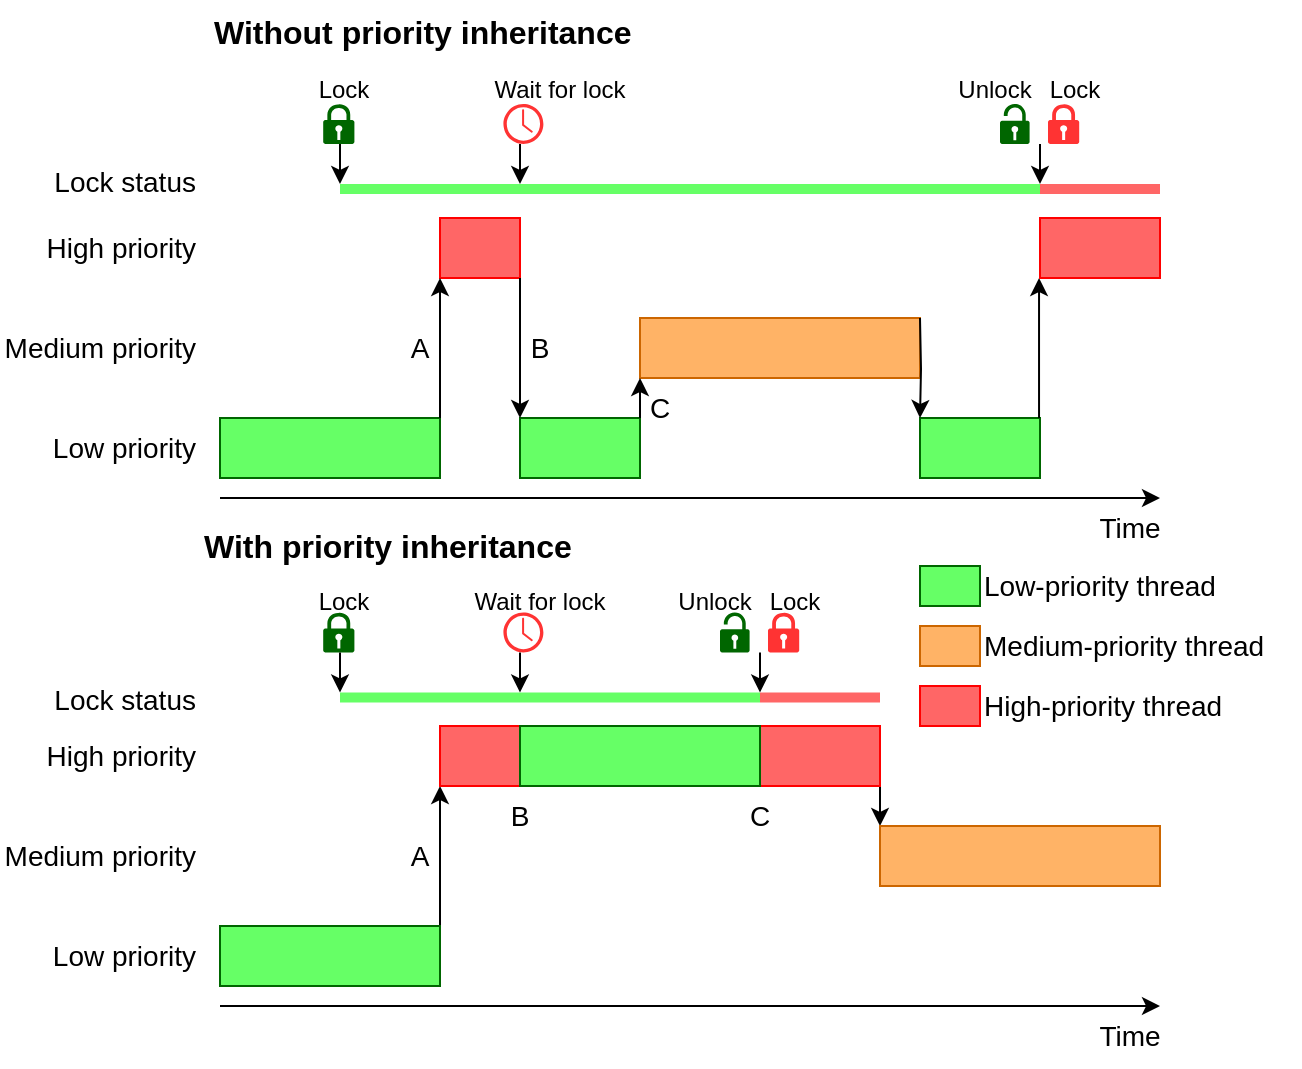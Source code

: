 <mxfile version="17.5.0" type="embed"><diagram id="6glN99sxG0zyssX_jtvt" name="Page-1"><mxGraphModel dx="970" dy="662" grid="1" gridSize="10" guides="1" tooltips="1" connect="1" arrows="1" fold="1" page="1" pageScale="1" pageWidth="850" pageHeight="1100" math="0" shadow="0"><root><mxCell id="0"/><mxCell id="1" parent="0"/><mxCell id="19" value="" style="endArrow=classic;html=1;rounded=0;entryX=1;entryY=0;entryDx=0;entryDy=0;" parent="1" target="33" edge="1"><mxGeometry width="50" height="50" relative="1" as="geometry"><mxPoint x="210" y="680" as="sourcePoint"/><mxPoint x="560" y="680" as="targetPoint"/></mxGeometry></mxCell><mxCell id="20" style="edgeStyle=orthogonalEdgeStyle;rounded=0;orthogonalLoop=1;jettySize=auto;html=1;exitX=1;exitY=0;exitDx=0;exitDy=0;entryX=0;entryY=1;entryDx=0;entryDy=0;" parent="1" source="21" target="23" edge="1"><mxGeometry relative="1" as="geometry"/></mxCell><mxCell id="21" value="" style="rounded=0;whiteSpace=wrap;html=1;fillColor=#66FF66;strokeColor=#006600;" parent="1" vertex="1"><mxGeometry x="210" y="640" width="110" height="30" as="geometry"/></mxCell><mxCell id="23" value="" style="rounded=0;whiteSpace=wrap;html=1;fillColor=#FF6666;strokeColor=#FF0000;" parent="1" vertex="1"><mxGeometry x="320" y="540" width="40" height="30" as="geometry"/></mxCell><mxCell id="30" value="A" style="text;html=1;strokeColor=none;fillColor=none;align=center;verticalAlign=middle;whiteSpace=wrap;rounded=0;fontSize=14;" parent="1" vertex="1"><mxGeometry x="300" y="590" width="20" height="30" as="geometry"/></mxCell><mxCell id="31" value="B" style="text;html=1;strokeColor=none;fillColor=none;align=center;verticalAlign=middle;whiteSpace=wrap;rounded=0;fontSize=14;" parent="1" vertex="1"><mxGeometry x="350" y="570" width="20" height="30" as="geometry"/></mxCell><mxCell id="33" value="Time" style="text;html=1;strokeColor=none;fillColor=none;align=center;verticalAlign=middle;whiteSpace=wrap;rounded=0;fontSize=14;" parent="1" vertex="1"><mxGeometry x="650" y="680" width="30" height="30" as="geometry"/></mxCell><mxCell id="35" value="&lt;div style=&quot;font-size: 16px;&quot; align=&quot;left&quot;&gt;&lt;font style=&quot;font-size: 16px;&quot;&gt;&lt;b style=&quot;font-size: 16px;&quot;&gt;With priority inheritance&lt;/b&gt;&lt;/font&gt;&lt;/div&gt;" style="text;html=1;strokeColor=none;fillColor=none;align=left;verticalAlign=middle;whiteSpace=wrap;rounded=0;fontSize=16;" parent="1" vertex="1"><mxGeometry x="200" y="435" width="210" height="30" as="geometry"/></mxCell><mxCell id="37" value="Low priority" style="text;html=1;strokeColor=none;fillColor=none;align=right;verticalAlign=middle;whiteSpace=wrap;rounded=0;fontSize=14;" parent="1" vertex="1"><mxGeometry x="110" y="640" width="90" height="30" as="geometry"/></mxCell><mxCell id="38" value="Medium priority" style="text;html=1;strokeColor=none;fillColor=none;align=right;verticalAlign=middle;whiteSpace=wrap;rounded=0;fontSize=14;" parent="1" vertex="1"><mxGeometry x="100" y="590" width="100" height="30" as="geometry"/></mxCell><mxCell id="39" value="High priority" style="text;html=1;strokeColor=none;fillColor=none;align=right;verticalAlign=middle;whiteSpace=wrap;rounded=0;fontSize=14;" parent="1" vertex="1"><mxGeometry x="120" y="540" width="80" height="30" as="geometry"/></mxCell><mxCell id="48" value="C" style="text;html=1;strokeColor=none;fillColor=none;align=center;verticalAlign=middle;whiteSpace=wrap;rounded=0;fontSize=14;" parent="1" vertex="1"><mxGeometry x="470" y="570" width="20" height="30" as="geometry"/></mxCell><mxCell id="55" value="" style="group" parent="1" vertex="1" connectable="0"><mxGeometry x="560" y="460" width="190" height="80" as="geometry"/></mxCell><mxCell id="40" value="" style="rounded=0;whiteSpace=wrap;html=1;fillColor=#66FF66;strokeColor=#006600;" parent="55" vertex="1"><mxGeometry width="30" height="20" as="geometry"/></mxCell><mxCell id="41" value="" style="rounded=0;whiteSpace=wrap;html=1;fillColor=#FF6666;strokeColor=#FF0000;" parent="55" vertex="1"><mxGeometry y="60" width="30" height="20" as="geometry"/></mxCell><mxCell id="42" value="" style="rounded=0;whiteSpace=wrap;html=1;fillColor=#FFB366;strokeColor=#CC6600;" parent="55" vertex="1"><mxGeometry y="30" width="30" height="20" as="geometry"/></mxCell><mxCell id="43" value="&lt;font style=&quot;font-size: 14px&quot;&gt;Low-priority thread&lt;br style=&quot;font-size: 14px&quot;&gt;&lt;/font&gt;" style="text;html=1;strokeColor=none;fillColor=none;align=left;verticalAlign=middle;whiteSpace=wrap;rounded=0;fontSize=14;" parent="55" vertex="1"><mxGeometry x="30" width="140" height="20" as="geometry"/></mxCell><mxCell id="45" value="&lt;font style=&quot;font-size: 14px&quot;&gt;Medium-priority thread&lt;br style=&quot;font-size: 14px&quot;&gt;&lt;/font&gt;" style="text;html=1;strokeColor=none;fillColor=none;align=left;verticalAlign=middle;whiteSpace=wrap;rounded=0;fontSize=14;" parent="55" vertex="1"><mxGeometry x="30" y="30" width="160" height="20" as="geometry"/></mxCell><mxCell id="46" value="&lt;font style=&quot;font-size: 14px&quot;&gt;High-priority thread&lt;br style=&quot;font-size: 14px&quot;&gt;&lt;/font&gt;" style="text;html=1;strokeColor=none;fillColor=none;align=left;verticalAlign=middle;whiteSpace=wrap;rounded=0;fontSize=14;" parent="55" vertex="1"><mxGeometry x="30" y="60" width="150" height="20" as="geometry"/></mxCell><mxCell id="59" style="edgeStyle=orthogonalEdgeStyle;rounded=0;orthogonalLoop=1;jettySize=auto;html=1;exitX=1;exitY=1;exitDx=0;exitDy=0;entryX=0;entryY=0;entryDx=0;entryDy=0;" parent="1" edge="1"><mxGeometry relative="1" as="geometry"><mxPoint x="540" y="540" as="sourcePoint"/><mxPoint x="540" y="590" as="targetPoint"/></mxGeometry></mxCell><mxCell id="63" value="" style="rounded=0;whiteSpace=wrap;html=1;fillColor=#FF6666;strokeColor=#FF0000;" parent="1" vertex="1"><mxGeometry x="480" y="540" width="60" height="30" as="geometry"/></mxCell><mxCell id="64" value="" style="rounded=0;whiteSpace=wrap;html=1;fillColor=#FFB366;strokeColor=#CC6600;" parent="1" vertex="1"><mxGeometry x="540" y="590" width="140" height="30" as="geometry"/></mxCell><mxCell id="111" value="" style="rounded=0;whiteSpace=wrap;html=1;fillColor=#66FF66;strokeColor=#006600;" parent="1" vertex="1"><mxGeometry x="360" y="540" width="120" height="30" as="geometry"/></mxCell><mxCell id="211" value="Lock status" style="text;html=1;strokeColor=none;fillColor=none;align=right;verticalAlign=middle;whiteSpace=wrap;rounded=0;fontSize=14;" parent="1" vertex="1"><mxGeometry x="120" y="512" width="80" height="30" as="geometry"/></mxCell><mxCell id="217" value="" style="sketch=0;aspect=fixed;pointerEvents=1;shadow=0;dashed=0;html=1;strokeColor=none;labelPosition=center;verticalLabelPosition=bottom;verticalAlign=top;align=center;fillColor=#006600;shape=mxgraph.mscae.enterprise.lock;fontSize=8;" parent="1" vertex="1"><mxGeometry x="261.6" y="483.25" width="15.6" height="20" as="geometry"/></mxCell><mxCell id="218" value="" style="sketch=0;aspect=fixed;pointerEvents=1;shadow=0;dashed=0;html=1;strokeColor=none;labelPosition=center;verticalLabelPosition=bottom;verticalAlign=top;align=center;fillColor=#006600;shape=mxgraph.mscae.enterprise.lock_unlocked;fontSize=8;" parent="1" vertex="1"><mxGeometry x="460" y="483.25" width="14.8" height="20" as="geometry"/></mxCell><mxCell id="219" value="" style="rounded=0;whiteSpace=wrap;html=1;fillColor=#66FF66;strokeColor=none;" parent="1" vertex="1"><mxGeometry x="270" y="523.25" width="50" height="5" as="geometry"/></mxCell><mxCell id="220" value="" style="rounded=0;whiteSpace=wrap;html=1;fillColor=#FF6666;strokeColor=none;" parent="1" vertex="1"><mxGeometry x="480" y="523.25" width="60" height="5" as="geometry"/></mxCell><mxCell id="221" value="" style="sketch=0;aspect=fixed;pointerEvents=1;shadow=0;dashed=0;html=1;strokeColor=none;labelPosition=center;verticalLabelPosition=bottom;verticalAlign=top;align=center;fillColor=#FF3333;shape=mxgraph.mscae.enterprise.lock;fontSize=8;" parent="1" vertex="1"><mxGeometry x="484" y="483.25" width="15.6" height="20" as="geometry"/></mxCell><mxCell id="222" value="" style="rounded=0;whiteSpace=wrap;html=1;fillColor=#66FF66;strokeColor=none;" parent="1" vertex="1"><mxGeometry x="320" y="523.25" width="160" height="5" as="geometry"/></mxCell><mxCell id="223" value="" style="edgeStyle=orthogonalEdgeStyle;rounded=0;orthogonalLoop=1;jettySize=auto;html=1;fontSize=8;strokeColor=#000000;" parent="1" edge="1"><mxGeometry relative="1" as="geometry"><mxPoint x="360.005" y="503.24" as="sourcePoint"/><mxPoint x="360.8" y="523.24" as="targetPoint"/><Array as="points"><mxPoint x="359.8" y="523.24"/><mxPoint x="360.8" y="523.24"/></Array></mxGeometry></mxCell><mxCell id="224" value="" style="edgeStyle=orthogonalEdgeStyle;rounded=0;orthogonalLoop=1;jettySize=auto;html=1;fontSize=8;strokeColor=#000000;" parent="1" edge="1"><mxGeometry relative="1" as="geometry"><mxPoint x="480.005" y="503.25" as="sourcePoint"/><mxPoint x="480.8" y="523.25" as="targetPoint"/><Array as="points"><mxPoint x="479.8" y="523.25"/><mxPoint x="480.8" y="523.25"/></Array></mxGeometry></mxCell><mxCell id="225" value="Lock" style="text;html=1;strokeColor=none;fillColor=none;align=center;verticalAlign=middle;whiteSpace=wrap;rounded=0;fontSize=12;" parent="1" vertex="1"><mxGeometry x="261.6" y="473.25" width="20" height="10" as="geometry"/></mxCell><mxCell id="228" value="Wait for lock" style="text;html=1;strokeColor=none;fillColor=none;align=center;verticalAlign=middle;whiteSpace=wrap;rounded=0;fontSize=12;" parent="1" vertex="1"><mxGeometry x="330" y="466" width="80" height="24.5" as="geometry"/></mxCell><mxCell id="229" value="Unlock" style="text;html=1;strokeColor=none;fillColor=none;align=center;verticalAlign=middle;whiteSpace=wrap;rounded=0;fontSize=12;" parent="1" vertex="1"><mxGeometry x="431.4" y="469.3" width="52.6" height="17.9" as="geometry"/></mxCell><mxCell id="230" value="" style="sketch=0;pointerEvents=1;shadow=0;dashed=0;html=1;strokeColor=none;fillColor=#FF3333;labelPosition=center;verticalLabelPosition=bottom;verticalAlign=top;outlineConnect=0;align=center;shape=mxgraph.office.concepts.clock;fontSize=12;fontColor=#FF3333;" parent="1" vertex="1"><mxGeometry x="351.7" y="483.25" width="20" height="20" as="geometry"/></mxCell><mxCell id="231" value="" style="edgeStyle=orthogonalEdgeStyle;rounded=0;orthogonalLoop=1;jettySize=auto;html=1;fontSize=8;strokeColor=#000000;" parent="1" edge="1"><mxGeometry relative="1" as="geometry"><mxPoint x="270.005" y="503.25" as="sourcePoint"/><mxPoint x="270.8" y="523.25" as="targetPoint"/><Array as="points"><mxPoint x="269.8" y="523.25"/><mxPoint x="270.8" y="523.25"/></Array></mxGeometry></mxCell><mxCell id="232" value="Lock" style="text;html=1;strokeColor=none;fillColor=none;align=center;verticalAlign=middle;whiteSpace=wrap;rounded=0;fontSize=12;" parent="1" vertex="1"><mxGeometry x="480" y="460.75" width="35.2" height="35" as="geometry"/></mxCell><mxCell id="236" value="" style="group" vertex="1" connectable="0" parent="1"><mxGeometry x="100" y="177.76" width="580" height="248.24" as="geometry"/></mxCell><mxCell id="2" value="" style="endArrow=classic;html=1;rounded=0;entryX=1;entryY=0;entryDx=0;entryDy=0;" parent="236" edge="1"><mxGeometry width="50" height="50" relative="1" as="geometry"><mxPoint x="110" y="248.24" as="sourcePoint"/><mxPoint x="580" y="248.24" as="targetPoint"/></mxGeometry></mxCell><mxCell id="3" value="" style="rounded=0;whiteSpace=wrap;html=1;fillColor=#66FF66;strokeColor=#006600;" parent="236" vertex="1"><mxGeometry x="110" y="208.24" width="110" height="30" as="geometry"/></mxCell><mxCell id="4" value="" style="rounded=0;whiteSpace=wrap;html=1;fillColor=#FF6666;strokeColor=#FF0000;fontSize=9;" parent="236" vertex="1"><mxGeometry x="220" y="108.24" width="40" height="30" as="geometry"/></mxCell><mxCell id="12" style="edgeStyle=orthogonalEdgeStyle;rounded=0;orthogonalLoop=1;jettySize=auto;html=1;exitX=1;exitY=0;exitDx=0;exitDy=0;entryX=0;entryY=1;entryDx=0;entryDy=0;" parent="236" source="3" target="4" edge="1"><mxGeometry relative="1" as="geometry"/></mxCell><mxCell id="6" value="Low priority" style="text;html=1;strokeColor=none;fillColor=none;align=right;verticalAlign=middle;whiteSpace=wrap;rounded=0;fontSize=14;" parent="236" vertex="1"><mxGeometry x="20" y="208.24" width="80" height="30" as="geometry"/></mxCell><mxCell id="7" value="Medium priority" style="text;html=1;strokeColor=none;fillColor=none;align=right;verticalAlign=middle;whiteSpace=wrap;rounded=0;fontSize=14;" parent="236" vertex="1"><mxGeometry y="158.24" width="100" height="30" as="geometry"/></mxCell><mxCell id="8" value="High priority" style="text;html=1;strokeColor=none;fillColor=none;align=right;verticalAlign=middle;whiteSpace=wrap;rounded=0;fontSize=14;" parent="236" vertex="1"><mxGeometry x="20" y="108.24" width="80" height="30" as="geometry"/></mxCell><mxCell id="9" value="" style="rounded=0;whiteSpace=wrap;html=1;fillColor=#66FF66;strokeColor=#006600;" parent="236" vertex="1"><mxGeometry x="260" y="208.24" width="60" height="30" as="geometry"/></mxCell><mxCell id="13" style="edgeStyle=orthogonalEdgeStyle;rounded=0;orthogonalLoop=1;jettySize=auto;html=1;exitX=1;exitY=1;exitDx=0;exitDy=0;entryX=0;entryY=0;entryDx=0;entryDy=0;" parent="236" source="4" target="9" edge="1"><mxGeometry relative="1" as="geometry"/></mxCell><mxCell id="10" value="" style="rounded=0;whiteSpace=wrap;html=1;fillColor=#FFB366;strokeColor=#CC6600;" parent="236" vertex="1"><mxGeometry x="320" y="158.24" width="140" height="30" as="geometry"/></mxCell><mxCell id="14" style="edgeStyle=orthogonalEdgeStyle;rounded=0;orthogonalLoop=1;jettySize=auto;html=1;exitX=1;exitY=0;exitDx=0;exitDy=0;entryX=0;entryY=1;entryDx=0;entryDy=0;" parent="236" source="9" target="10" edge="1"><mxGeometry relative="1" as="geometry"/></mxCell><mxCell id="15" value="A" style="text;html=1;strokeColor=none;fillColor=none;align=center;verticalAlign=middle;whiteSpace=wrap;rounded=0;fontSize=14;" parent="236" vertex="1"><mxGeometry x="200" y="158.24" width="20" height="30" as="geometry"/></mxCell><mxCell id="16" value="B" style="text;html=1;strokeColor=none;fillColor=none;align=center;verticalAlign=middle;whiteSpace=wrap;rounded=0;fontSize=14;" parent="236" vertex="1"><mxGeometry x="260" y="158.24" width="20" height="30" as="geometry"/></mxCell><mxCell id="17" value="C" style="text;html=1;strokeColor=none;fillColor=none;align=center;verticalAlign=middle;whiteSpace=wrap;rounded=0;fontSize=14;" parent="236" vertex="1"><mxGeometry x="320" y="188.24" width="20" height="30" as="geometry"/></mxCell><mxCell id="34" value="&lt;div style=&quot;font-size: 16px;&quot; align=&quot;left&quot;&gt;&lt;font style=&quot;font-size: 16px;&quot;&gt;&lt;b style=&quot;font-size: 16px;&quot;&gt;Without priority inheritance&lt;/b&gt;&lt;/font&gt;&lt;/div&gt;" style="text;html=1;strokeColor=none;fillColor=none;align=left;verticalAlign=middle;whiteSpace=wrap;rounded=0;fontSize=16;" parent="236" vertex="1"><mxGeometry x="105" width="220" height="30" as="geometry"/></mxCell><mxCell id="49" value="" style="rounded=0;whiteSpace=wrap;html=1;fillColor=#66FF66;strokeColor=#006600;" parent="236" vertex="1"><mxGeometry x="460" y="208.24" width="60" height="30" as="geometry"/></mxCell><mxCell id="51" style="edgeStyle=orthogonalEdgeStyle;rounded=0;orthogonalLoop=1;jettySize=auto;html=1;exitX=1;exitY=0;exitDx=0;exitDy=0;entryX=0;entryY=1;entryDx=0;entryDy=0;" parent="236" edge="1"><mxGeometry relative="1" as="geometry"><mxPoint x="519.52" y="208.24" as="sourcePoint"/><mxPoint x="519.52" y="138.24" as="targetPoint"/></mxGeometry></mxCell><mxCell id="52" style="edgeStyle=orthogonalEdgeStyle;rounded=0;orthogonalLoop=1;jettySize=auto;html=1;exitX=1;exitY=1;exitDx=0;exitDy=0;entryX=0;entryY=0;entryDx=0;entryDy=0;" parent="236" target="49" edge="1"><mxGeometry relative="1" as="geometry"><mxPoint x="460.0" y="158.24" as="sourcePoint"/><mxPoint x="460.0" y="228.24" as="targetPoint"/></mxGeometry></mxCell><mxCell id="60" value="" style="rounded=0;whiteSpace=wrap;html=1;fillColor=#FF6666;strokeColor=#FF0000;" parent="236" vertex="1"><mxGeometry x="520" y="108.24" width="60" height="30" as="geometry"/></mxCell><mxCell id="81" value="" style="sketch=0;aspect=fixed;pointerEvents=1;shadow=0;dashed=0;html=1;strokeColor=none;labelPosition=center;verticalLabelPosition=bottom;verticalAlign=top;align=center;fillColor=#006600;shape=mxgraph.mscae.enterprise.lock;fontSize=8;" parent="236" vertex="1"><mxGeometry x="161.6" y="51.24" width="15.6" height="20" as="geometry"/></mxCell><mxCell id="82" value="" style="sketch=0;aspect=fixed;pointerEvents=1;shadow=0;dashed=0;html=1;strokeColor=none;labelPosition=center;verticalLabelPosition=bottom;verticalAlign=top;align=center;fillColor=#006600;shape=mxgraph.mscae.enterprise.lock_unlocked;fontSize=8;" parent="236" vertex="1"><mxGeometry x="500" y="51.24" width="14.8" height="20" as="geometry"/></mxCell><mxCell id="92" value="" style="rounded=0;whiteSpace=wrap;html=1;fillColor=#66FF66;strokeColor=none;" parent="236" vertex="1"><mxGeometry x="170" y="91.24" width="90" height="5" as="geometry"/></mxCell><mxCell id="94" value="" style="rounded=0;whiteSpace=wrap;html=1;fillColor=#FF6666;strokeColor=none;" parent="236" vertex="1"><mxGeometry x="520" y="91.24" width="60" height="5" as="geometry"/></mxCell><mxCell id="95" value="" style="sketch=0;aspect=fixed;pointerEvents=1;shadow=0;dashed=0;html=1;strokeColor=none;labelPosition=center;verticalLabelPosition=bottom;verticalAlign=top;align=center;fillColor=#FF3333;shape=mxgraph.mscae.enterprise.lock;fontSize=8;" parent="236" vertex="1"><mxGeometry x="524" y="51.24" width="15.6" height="20" as="geometry"/></mxCell><mxCell id="97" value="" style="rounded=0;whiteSpace=wrap;html=1;fillColor=#66FF66;strokeColor=none;" parent="236" vertex="1"><mxGeometry x="260" y="91.24" width="260" height="5" as="geometry"/></mxCell><mxCell id="98" value="" style="edgeStyle=orthogonalEdgeStyle;rounded=0;orthogonalLoop=1;jettySize=auto;html=1;fontSize=8;strokeColor=#000000;" parent="236" edge="1"><mxGeometry relative="1" as="geometry"><mxPoint x="260.005" y="71.24" as="sourcePoint"/><mxPoint x="260.8" y="91.24" as="targetPoint"/><Array as="points"><mxPoint x="259.8" y="91.24"/><mxPoint x="260.8" y="91.24"/></Array></mxGeometry></mxCell><mxCell id="99" value="" style="edgeStyle=orthogonalEdgeStyle;rounded=0;orthogonalLoop=1;jettySize=auto;html=1;fontSize=8;strokeColor=#000000;" parent="236" edge="1"><mxGeometry relative="1" as="geometry"><mxPoint x="520.005" y="71.24" as="sourcePoint"/><mxPoint x="520.8" y="91.24" as="targetPoint"/><Array as="points"><mxPoint x="519.8" y="91.24"/><mxPoint x="520.8" y="91.24"/></Array></mxGeometry></mxCell><mxCell id="100" value="Lock" style="text;html=1;strokeColor=none;fillColor=none;align=center;verticalAlign=middle;whiteSpace=wrap;rounded=0;fontSize=12;" parent="236" vertex="1"><mxGeometry x="161.6" y="39.19" width="20" height="10" as="geometry"/></mxCell><mxCell id="106" value="Wait for lock" style="text;html=1;strokeColor=none;fillColor=none;align=center;verticalAlign=middle;whiteSpace=wrap;rounded=0;fontSize=12;" parent="236" vertex="1"><mxGeometry x="240" y="31.94" width="80" height="24.5" as="geometry"/></mxCell><mxCell id="107" value="Unlock" style="text;html=1;strokeColor=none;fillColor=none;align=center;verticalAlign=middle;whiteSpace=wrap;rounded=0;fontSize=12;" parent="236" vertex="1"><mxGeometry x="471.4" y="35.24" width="52.6" height="17.9" as="geometry"/></mxCell><mxCell id="112" value="" style="sketch=0;pointerEvents=1;shadow=0;dashed=0;html=1;strokeColor=none;fillColor=#FF3333;labelPosition=center;verticalLabelPosition=bottom;verticalAlign=top;outlineConnect=0;align=center;shape=mxgraph.office.concepts.clock;fontSize=12;fontColor=#FF3333;" parent="236" vertex="1"><mxGeometry x="251.7" y="51.24" width="20" height="20" as="geometry"/></mxCell><mxCell id="113" value="Lock status" style="text;html=1;strokeColor=none;fillColor=none;align=right;verticalAlign=middle;whiteSpace=wrap;rounded=0;fontSize=14;" parent="236" vertex="1"><mxGeometry x="20" y="75.24" width="80" height="30" as="geometry"/></mxCell><mxCell id="215" value="" style="edgeStyle=orthogonalEdgeStyle;rounded=0;orthogonalLoop=1;jettySize=auto;html=1;fontSize=8;strokeColor=#000000;" parent="236" edge="1"><mxGeometry relative="1" as="geometry"><mxPoint x="170.005" y="71.25" as="sourcePoint"/><mxPoint x="170.8" y="91.25" as="targetPoint"/><Array as="points"><mxPoint x="169.8" y="91.25"/><mxPoint x="170.8" y="91.25"/></Array></mxGeometry></mxCell><mxCell id="216" value="Lock" style="text;html=1;strokeColor=none;fillColor=none;align=center;verticalAlign=middle;whiteSpace=wrap;rounded=0;fontSize=12;" parent="236" vertex="1"><mxGeometry x="520" y="26.69" width="35.2" height="35" as="geometry"/></mxCell><mxCell id="237" value="Time" style="text;html=1;strokeColor=none;fillColor=none;align=center;verticalAlign=middle;whiteSpace=wrap;rounded=0;fontSize=14;" vertex="1" parent="1"><mxGeometry x="650" y="426" width="30" height="30" as="geometry"/></mxCell></root></mxGraphModel></diagram></mxfile>